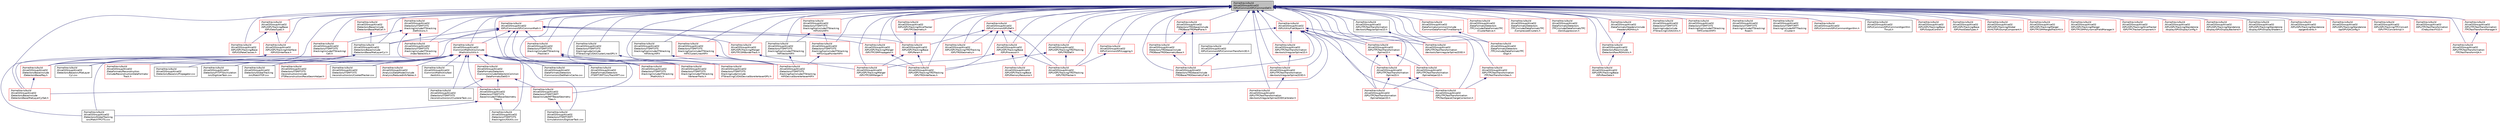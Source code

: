 digraph "/home/travis/build/AliceO2Group/AliceO2/GPU/Common/GPUCommonDef.h"
{
 // INTERACTIVE_SVG=YES
  bgcolor="transparent";
  edge [fontname="Helvetica",fontsize="10",labelfontname="Helvetica",labelfontsize="10"];
  node [fontname="Helvetica",fontsize="10",shape=record];
  Node3 [label="/home/travis/build\l/AliceO2Group/AliceO2\l/GPU/Common/GPUCommonDef.h",height=0.2,width=0.4,color="black", fillcolor="grey75", style="filled", fontcolor="black"];
  Node3 -> Node4 [dir="back",color="midnightblue",fontsize="10",style="solid",fontname="Helvetica"];
  Node4 [label="/home/travis/build\l/AliceO2Group/AliceO2\l/Common/MathUtils/include\l/MathUtils/Utils.h",height=0.2,width=0.4,color="red",URL="$d9/d52/Common_2MathUtils_2include_2MathUtils_2Utils_8h.html"];
  Node4 -> Node5 [dir="back",color="midnightblue",fontsize="10",style="solid",fontname="Helvetica"];
  Node5 [label="/home/travis/build\l/AliceO2Group/AliceO2\l/Analysis/DataModel/include\l/Analysis/ReducedInfoTables.h",height=0.2,width=0.4,color="red",URL="$d4/dbd/ReducedInfoTables_8h.html"];
  Node4 -> Node8 [dir="back",color="midnightblue",fontsize="10",style="solid",fontname="Helvetica"];
  Node8 [label="/home/travis/build\l/AliceO2Group/AliceO2\l/Common/MathUtils/test\l/testUtils.cxx",height=0.2,width=0.4,color="black",URL="$df/df4/testUtils_8cxx.html"];
  Node4 -> Node9 [dir="back",color="midnightblue",fontsize="10",style="solid",fontname="Helvetica"];
  Node9 [label="/home/travis/build\l/AliceO2Group/AliceO2\l/DataFormats/Detectors\l/Common/include/DetectorsCommon\lDataFormats/DetID.h",height=0.2,width=0.4,color="red",URL="$d6/d31/DetID_8h.html"];
  Node9 -> Node159 [dir="back",color="midnightblue",fontsize="10",style="solid",fontname="Helvetica"];
  Node159 [label="/home/travis/build\l/AliceO2Group/AliceO2\l/Detectors/ITSMFT/ITS\l/base/include/ITSBase/Geometry\lTGeo.h",height=0.2,width=0.4,color="red",URL="$d9/dfb/ITSMFT_2ITS_2base_2include_2ITSBase_2GeometryTGeo_8h.html"];
  Node159 -> Node27 [dir="back",color="midnightblue",fontsize="10",style="solid",fontname="Helvetica"];
  Node27 [label="/home/travis/build\l/AliceO2Group/AliceO2\l/Detectors/GlobalTracking\l/src/MatchTPCITS.cxx",height=0.2,width=0.4,color="black",URL="$dc/d59/MatchTPCITS_8cxx.html"];
  Node159 -> Node149 [dir="back",color="midnightblue",fontsize="10",style="solid",fontname="Helvetica"];
  Node149 [label="/home/travis/build\l/AliceO2Group/AliceO2\l/Detectors/ITSMFT/ITS\l/tracking/src/IOUtils.cxx",height=0.2,width=0.4,color="black",URL="$d5/d13/ITS_2tracking_2src_2IOUtils_8cxx.html"];
  Node9 -> Node341 [dir="back",color="midnightblue",fontsize="10",style="solid",fontname="Helvetica"];
  Node341 [label="/home/travis/build\l/AliceO2Group/AliceO2\l/Detectors/ITSMFT/ITS\l/reconstruction/src/ClustererTask.cxx",height=0.2,width=0.4,color="black",URL="$d8/d95/ITSMFT_2ITS_2reconstruction_2src_2ClustererTask_8cxx.html"];
  Node9 -> Node171 [dir="back",color="midnightblue",fontsize="10",style="solid",fontname="Helvetica"];
  Node171 [label="/home/travis/build\l/AliceO2Group/AliceO2\l/Detectors/ITSMFT/MFT\l/base/include/MFTBase/Geometry\lTGeo.h",height=0.2,width=0.4,color="red",URL="$da/d9a/ITSMFT_2MFT_2base_2include_2MFTBase_2GeometryTGeo_8h.html"];
  Node171 -> Node158 [dir="back",color="midnightblue",fontsize="10",style="solid",fontname="Helvetica"];
  Node158 [label="/home/travis/build\l/AliceO2Group/AliceO2\l/Detectors/ITSMFT/MFT\l/simulation/src/DigitizerTask.cxx",height=0.2,width=0.4,color="black",URL="$d6/d87/ITSMFT_2MFT_2simulation_2src_2DigitizerTask_8cxx.html"];
  Node4 -> Node16 [dir="back",color="midnightblue",fontsize="10",style="solid",fontname="Helvetica"];
  Node16 [label="/home/travis/build\l/AliceO2Group/AliceO2\l/DataFormats/Detectors\l/Common/src/DetMatrixCache.cxx",height=0.2,width=0.4,color="black",URL="$d3/d4e/DetMatrixCache_8cxx.html"];
  Node4 -> Node22 [dir="back",color="midnightblue",fontsize="10",style="solid",fontname="Helvetica"];
  Node22 [label="/home/travis/build\l/AliceO2Group/AliceO2\l/DataFormats/Detectors\l/ITSMFT/MFT/src/TrackMFT.cxx",height=0.2,width=0.4,color="black",URL="$d7/d4a/TrackMFT_8cxx.html",tooltip="Implementation of the MFT track. "];
  Node4 -> Node60 [dir="back",color="midnightblue",fontsize="10",style="solid",fontname="Helvetica"];
  Node60 [label="/home/travis/build\l/AliceO2Group/AliceO2\l/DataFormats/Reconstruction\l/include/ReconstructionDataFormats/\lTrack.h",height=0.2,width=0.4,color="red",URL="$d7/d8b/DataFormats_2Reconstruction_2include_2ReconstructionDataFormats_2Track_8h.html"];
  Node4 -> Node370 [dir="back",color="midnightblue",fontsize="10",style="solid",fontname="Helvetica"];
  Node370 [label="/home/travis/build\l/AliceO2Group/AliceO2\l/Detectors/Base/include\l/DetectorsBase/Ray.h",height=0.2,width=0.4,color="red",URL="$d4/d1b/Ray_8h.html"];
  Node370 -> Node371 [dir="back",color="midnightblue",fontsize="10",style="solid",fontname="Helvetica"];
  Node371 [label="/home/travis/build\l/AliceO2Group/AliceO2\l/Detectors/Base/include\l/DetectorsBase/MatLayerCylSet.h",height=0.2,width=0.4,color="red",URL="$d9/da9/MatLayerCylSet_8h.html",tooltip="Declarations for the wrapper for the set of cylindrical material layers. "];
  Node4 -> Node307 [dir="back",color="midnightblue",fontsize="10",style="solid",fontname="Helvetica"];
  Node307 [label="/home/travis/build\l/AliceO2Group/AliceO2\l/Detectors/Base/src/MatLayer\lCyl.cxx",height=0.2,width=0.4,color="black",URL="$d1/d2b/MatLayerCyl_8cxx.html",tooltip="Implementation of single cylindrical material layer. "];
  Node4 -> Node131 [dir="back",color="midnightblue",fontsize="10",style="solid",fontname="Helvetica"];
  Node131 [label="/home/travis/build\l/AliceO2Group/AliceO2\l/Detectors/Base/src/Propagator.cxx",height=0.2,width=0.4,color="black",URL="$d8/dee/Propagator_8cxx.html"];
  Node4 -> Node280 [dir="back",color="midnightblue",fontsize="10",style="solid",fontname="Helvetica"];
  Node280 [label="/home/travis/build\l/AliceO2Group/AliceO2\l/Detectors/FIT/FT0/simulation\l/src/DigitizerTask.cxx",height=0.2,width=0.4,color="black",URL="$d8/d59/FIT_2FT0_2simulation_2src_2DigitizerTask_8cxx.html"];
  Node4 -> Node25 [dir="back",color="midnightblue",fontsize="10",style="solid",fontname="Helvetica"];
  Node25 [label="/home/travis/build\l/AliceO2Group/AliceO2\l/Detectors/GlobalTracking\l/src/MatchTOF.cxx",height=0.2,width=0.4,color="black",URL="$db/d6a/MatchTOF_8cxx.html"];
  Node4 -> Node27 [dir="back",color="midnightblue",fontsize="10",style="solid",fontname="Helvetica"];
  Node4 -> Node159 [dir="back",color="midnightblue",fontsize="10",style="solid",fontname="Helvetica"];
  Node4 -> Node347 [dir="back",color="midnightblue",fontsize="10",style="solid",fontname="Helvetica"];
  Node347 [label="/home/travis/build\l/AliceO2Group/AliceO2\l/Detectors/ITSMFT/ITS\l/reconstruction/include\l/ITSReconstruction/RecoGeomHelper.h",height=0.2,width=0.4,color="red",URL="$d4/d9f/RecoGeomHelper_8h.html",tooltip="Declarations of the helper class for clusters / roadwidth matching. "];
  Node4 -> Node341 [dir="back",color="midnightblue",fontsize="10",style="solid",fontname="Helvetica"];
  Node4 -> Node32 [dir="back",color="midnightblue",fontsize="10",style="solid",fontname="Helvetica"];
  Node32 [label="/home/travis/build\l/AliceO2Group/AliceO2\l/Detectors/ITSMFT/ITS\l/reconstruction/src/CookedTracker.cxx",height=0.2,width=0.4,color="black",URL="$d7/dca/CookedTracker_8cxx.html",tooltip="Implementation of the \"Cooked Matrix\" ITS tracker. "];
  Node4 -> Node374 [dir="back",color="midnightblue",fontsize="10",style="solid",fontname="Helvetica"];
  Node374 [label="/home/travis/build\l/AliceO2Group/AliceO2\l/Detectors/ITSMFT/ITS\l/tracking/include/ITStracking\l/MathUtils.h",height=0.2,width=0.4,color="red",URL="$dc/d3e/MathUtils_8h.html"];
  Node4 -> Node149 [dir="back",color="midnightblue",fontsize="10",style="solid",fontname="Helvetica"];
  Node4 -> Node171 [dir="back",color="midnightblue",fontsize="10",style="solid",fontname="Helvetica"];
  Node4 -> Node158 [dir="back",color="midnightblue",fontsize="10",style="solid",fontname="Helvetica"];
  Node3 -> Node470 [dir="back",color="midnightblue",fontsize="10",style="solid",fontname="Helvetica"];
  Node470 [label="/home/travis/build\l/AliceO2Group/AliceO2\l/DataFormats/common/include\l/CommonDataFormat/TimeStamp.h",height=0.2,width=0.4,color="red",URL="$df/d5d/common_2include_2CommonDataFormat_2TimeStamp_8h.html"];
  Node470 -> Node567 [dir="back",color="midnightblue",fontsize="10",style="solid",fontname="Helvetica"];
  Node567 [label="/home/travis/build\l/AliceO2Group/AliceO2\l/DataFormats/Detectors\l/TPC/include/DataFormatsTPC\l/Digit.h",height=0.2,width=0.4,color="red",URL="$d3/d7d/DataFormats_2Detectors_2TPC_2include_2DataFormatsTPC_2Digit_8h.html"];
  Node3 -> Node620 [dir="back",color="midnightblue",fontsize="10",style="solid",fontname="Helvetica"];
  Node620 [label="/home/travis/build\l/AliceO2Group/AliceO2\l/DataFormats/Detectors\l/TPC/include/DataFormatsTPC\l/ClusterNative.h",height=0.2,width=0.4,color="red",URL="$de/dcd/ClusterNative_8h.html",tooltip="Class of a TPC cluster in TPC-native coordinates (row, time) "];
  Node3 -> Node631 [dir="back",color="midnightblue",fontsize="10",style="solid",fontname="Helvetica"];
  Node631 [label="/home/travis/build\l/AliceO2Group/AliceO2\l/DataFormats/Detectors\l/TPC/include/DataFormatsTPC\l/CompressedClusters.h",height=0.2,width=0.4,color="red",URL="$d2/d7d/CompressedClusters_8h.html",tooltip="Container to store compressed TPC cluster data. "];
  Node3 -> Node567 [dir="back",color="midnightblue",fontsize="10",style="solid",fontname="Helvetica"];
  Node3 -> Node636 [dir="back",color="midnightblue",fontsize="10",style="solid",fontname="Helvetica"];
  Node636 [label="/home/travis/build\l/AliceO2Group/AliceO2\l/DataFormats/Detectors\l/TPC/include/DataFormatsTPC\l/ZeroSuppression.h",height=0.2,width=0.4,color="red",URL="$dd/d04/ZeroSuppression_8h.html",tooltip="Definitions of TPC Zero Suppression Data Headers. "];
  Node3 -> Node646 [dir="back",color="midnightblue",fontsize="10",style="solid",fontname="Helvetica"];
  Node646 [label="/home/travis/build\l/AliceO2Group/AliceO2\l/DataFormats/Headers/include\l/Headers/RDHAny.h",height=0.2,width=0.4,color="red",URL="$d6/d89/RDHAny_8h.html"];
  Node646 -> Node652 [dir="back",color="midnightblue",fontsize="10",style="solid",fontname="Helvetica"];
  Node652 [label="/home/travis/build\l/AliceO2Group/AliceO2\l/Detectors/Raw/include\l/DetectorsRaw/RDHUtils.h",height=0.2,width=0.4,color="red",URL="$d6/dec/Raw_2include_2DetectorsRaw_2RDHUtils_8h.html"];
  Node652 -> Node741 [dir="back",color="midnightblue",fontsize="10",style="solid",fontname="Helvetica"];
  Node741 [label="/home/travis/build\l/AliceO2Group/AliceO2\l/GPU/GPUTracking/Base\l/GPURawData.h",height=0.2,width=0.4,color="red",URL="$d4/dbe/GPURawData_8h.html"];
  Node3 -> Node742 [dir="back",color="midnightblue",fontsize="10",style="solid",fontname="Helvetica"];
  Node742 [label="/home/travis/build\l/AliceO2Group/AliceO2\l/Detectors/Base/include\l/DetectorsBase/MatCell.h",height=0.2,width=0.4,color="red",URL="$db/dba/MatCell_8h.html",tooltip="Declarations for material properties of the cell (voxel) "];
  Node742 -> Node743 [dir="back",color="midnightblue",fontsize="10",style="solid",fontname="Helvetica"];
  Node743 [label="/home/travis/build\l/AliceO2Group/AliceO2\l/Detectors/Base/include\l/DetectorsBase/MatLayerCyl.h",height=0.2,width=0.4,color="black",URL="$da/df3/MatLayerCyl_8h.html",tooltip="Declarations for single cylindrical material layer class. "];
  Node743 -> Node371 [dir="back",color="midnightblue",fontsize="10",style="solid",fontname="Helvetica"];
  Node743 -> Node370 [dir="back",color="midnightblue",fontsize="10",style="solid",fontname="Helvetica"];
  Node743 -> Node307 [dir="back",color="midnightblue",fontsize="10",style="solid",fontname="Helvetica"];
  Node3 -> Node743 [dir="back",color="midnightblue",fontsize="10",style="solid",fontname="Helvetica"];
  Node3 -> Node371 [dir="back",color="midnightblue",fontsize="10",style="solid",fontname="Helvetica"];
  Node3 -> Node370 [dir="back",color="midnightblue",fontsize="10",style="solid",fontname="Helvetica"];
  Node3 -> Node385 [dir="back",color="midnightblue",fontsize="10",style="solid",fontname="Helvetica"];
  Node385 [label="/home/travis/build\l/AliceO2Group/AliceO2\l/Detectors/ITSMFT/ITS\l/tracking/cuda/include\l/ITStrackingCUDA/ClusterLinesGPU.h",height=0.2,width=0.4,color="black",URL="$d1/d4c/ClusterLinesGPU_8h.html",tooltip="GPU-compliant version of ClusterLines, for the moment separated, might create a common traits for Clu..."];
  Node385 -> Node379 [dir="back",color="midnightblue",fontsize="10",style="solid",fontname="Helvetica"];
  Node379 [label="/home/travis/build\l/AliceO2Group/AliceO2\l/Detectors/ITSMFT/ITS\l/tracking/cuda/include\l/ITStrackingCUDA/DeviceStoreVertexerGPU.h",height=0.2,width=0.4,color="red",URL="$dc/d8a/DeviceStoreVertexerGPU_8h.html"];
  Node3 -> Node379 [dir="back",color="midnightblue",fontsize="10",style="solid",fontname="Helvetica"];
  Node3 -> Node744 [dir="back",color="midnightblue",fontsize="10",style="solid",fontname="Helvetica"];
  Node744 [label="/home/travis/build\l/AliceO2Group/AliceO2\l/Detectors/ITSMFT/ITS\l/tracking/cuda/include\l/ITStrackingCUDA/Utils.h",height=0.2,width=0.4,color="red",URL="$d8/def/Detectors_2ITSMFT_2ITS_2tracking_2cuda_2include_2ITStrackingCUDA_2Utils_8h.html"];
  Node3 -> Node747 [dir="back",color="midnightblue",fontsize="10",style="solid",fontname="Helvetica"];
  Node747 [label="/home/travis/build\l/AliceO2Group/AliceO2\l/Detectors/ITSMFT/ITS\l/tracking/hip/include/ITStracking\lHIP/ArrayHIP.h",height=0.2,width=0.4,color="black",URL="$de/d49/ArrayHIP_8h.html"];
  Node747 -> Node381 [dir="back",color="midnightblue",fontsize="10",style="solid",fontname="Helvetica"];
  Node381 [label="/home/travis/build\l/AliceO2Group/AliceO2\l/Detectors/ITSMFT/ITS\l/tracking/hip/include/ITStracking\lHIP/DeviceStoreVertexerHIP.h",height=0.2,width=0.4,color="red",URL="$d4/d1e/DeviceStoreVertexerHIP_8h.html",tooltip="This class serves as memory interface for GPU vertexer. It will access needed data structures from de..."];
  Node3 -> Node386 [dir="back",color="midnightblue",fontsize="10",style="solid",fontname="Helvetica"];
  Node386 [label="/home/travis/build\l/AliceO2Group/AliceO2\l/Detectors/ITSMFT/ITS\l/tracking/hip/include/ITStracking\lHIP/ClusterLinesHIP.h",height=0.2,width=0.4,color="red",URL="$d2/dc8/ClusterLinesHIP_8h.html",tooltip="GPU-compliant version of ClusterLines, for the moment separated, might create a common traits for Clu..."];
  Node386 -> Node381 [dir="back",color="midnightblue",fontsize="10",style="solid",fontname="Helvetica"];
  Node3 -> Node748 [dir="back",color="midnightblue",fontsize="10",style="solid",fontname="Helvetica"];
  Node748 [label="/home/travis/build\l/AliceO2Group/AliceO2\l/Detectors/ITSMFT/ITS\l/tracking/hip/include/ITStracking\lHIP/ContextHIP.h",height=0.2,width=0.4,color="red",URL="$d6/dea/ContextHIP_8h.html"];
  Node3 -> Node381 [dir="back",color="midnightblue",fontsize="10",style="solid",fontname="Helvetica"];
  Node3 -> Node751 [dir="back",color="midnightblue",fontsize="10",style="solid",fontname="Helvetica"];
  Node751 [label="/home/travis/build\l/AliceO2Group/AliceO2\l/Detectors/ITSMFT/ITS\l/tracking/hip/include/ITStracking\lHIP/UniquePointerHIP.h",height=0.2,width=0.4,color="red",URL="$d1/d7c/UniquePointerHIP_8h.html"];
  Node751 -> Node381 [dir="back",color="midnightblue",fontsize="10",style="solid",fontname="Helvetica"];
  Node3 -> Node752 [dir="back",color="midnightblue",fontsize="10",style="solid",fontname="Helvetica"];
  Node752 [label="/home/travis/build\l/AliceO2Group/AliceO2\l/Detectors/ITSMFT/ITS\l/tracking/hip/include/ITStracking\lHIP/UtilsHIP.h",height=0.2,width=0.4,color="red",URL="$d8/d28/UtilsHIP_8h.html"];
  Node752 -> Node751 [dir="back",color="midnightblue",fontsize="10",style="solid",fontname="Helvetica"];
  Node752 -> Node753 [dir="back",color="midnightblue",fontsize="10",style="solid",fontname="Helvetica"];
  Node753 [label="/home/travis/build\l/AliceO2Group/AliceO2\l/Detectors/ITSMFT/ITS\l/tracking/hip/include/ITStracking\lHIP/VectorHIP.h",height=0.2,width=0.4,color="black",URL="$dd/dda/VectorHIP_8h.html"];
  Node753 -> Node381 [dir="back",color="midnightblue",fontsize="10",style="solid",fontname="Helvetica"];
  Node3 -> Node753 [dir="back",color="midnightblue",fontsize="10",style="solid",fontname="Helvetica"];
  Node3 -> Node754 [dir="back",color="midnightblue",fontsize="10",style="solid",fontname="Helvetica"];
  Node754 [label="/home/travis/build\l/AliceO2Group/AliceO2\l/Detectors/ITSMFT/ITS\l/tracking/include/ITStracking/\lCell.h",height=0.2,width=0.4,color="red",URL="$d3/d78/Detectors_2ITSMFT_2ITS_2tracking_2include_2ITStracking_2Cell_8h.html"];
  Node3 -> Node755 [dir="back",color="midnightblue",fontsize="10",style="solid",fontname="Helvetica"];
  Node755 [label="/home/travis/build\l/AliceO2Group/AliceO2\l/Detectors/ITSMFT/ITS\l/tracking/include/ITStracking\l/Definitions.h",height=0.2,width=0.4,color="red",URL="$df/d3d/Definitions_8h.html"];
  Node755 -> Node754 [dir="back",color="midnightblue",fontsize="10",style="solid",fontname="Helvetica"];
  Node755 -> Node763 [dir="back",color="midnightblue",fontsize="10",style="solid",fontname="Helvetica"];
  Node763 [label="/home/travis/build\l/AliceO2Group/AliceO2\l/Detectors/ITSMFT/ITS\l/tracking/include/ITStracking\l/IndexTableUtils.h",height=0.2,width=0.4,color="red",URL="$dc/ddf/ITS_2tracking_2include_2ITStracking_2IndexTableUtils_8h.html"];
  Node755 -> Node390 [dir="back",color="midnightblue",fontsize="10",style="solid",fontname="Helvetica"];
  Node390 [label="/home/travis/build\l/AliceO2Group/AliceO2\l/Detectors/ITSMFT/ITS\l/tracking/include/ITStracking\l/VertexerTraits.h",height=0.2,width=0.4,color="red",URL="$d2/dd6/VertexerTraits_8h.html",tooltip="Class to compute the primary vertex in ITS from tracklets. "];
  Node3 -> Node763 [dir="back",color="midnightblue",fontsize="10",style="solid",fontname="Helvetica"];
  Node3 -> Node374 [dir="back",color="midnightblue",fontsize="10",style="solid",fontname="Helvetica"];
  Node3 -> Node765 [dir="back",color="midnightblue",fontsize="10",style="solid",fontname="Helvetica"];
  Node765 [label="/home/travis/build\l/AliceO2Group/AliceO2\l/Detectors/ITSMFT/ITS\l/tracking/include/ITStracking/\lRoad.h",height=0.2,width=0.4,color="red",URL="$d4/d5a/ITS_2tracking_2include_2ITStracking_2Road_8h.html"];
  Node3 -> Node396 [dir="back",color="midnightblue",fontsize="10",style="solid",fontname="Helvetica"];
  Node396 [label="/home/travis/build\l/AliceO2Group/AliceO2\l/Detectors/ITSMFT/ITS\l/tracking/include/ITStracking\l/Tracklet.h",height=0.2,width=0.4,color="red",URL="$d8/db3/ITSMFT_2ITS_2tracking_2include_2ITStracking_2Tracklet_8h.html"];
  Node396 -> Node379 [dir="back",color="midnightblue",fontsize="10",style="solid",fontname="Helvetica"];
  Node396 -> Node381 [dir="back",color="midnightblue",fontsize="10",style="solid",fontname="Helvetica"];
  Node396 -> Node390 [dir="back",color="midnightblue",fontsize="10",style="solid",fontname="Helvetica"];
  Node3 -> Node390 [dir="back",color="midnightblue",fontsize="10",style="solid",fontname="Helvetica"];
  Node3 -> Node768 [dir="back",color="midnightblue",fontsize="10",style="solid",fontname="Helvetica"];
  Node768 [label="/home/travis/build\l/AliceO2Group/AliceO2\l/Detectors/ITSMFT/MFT\l/tracking/include/MFTTracking\l/Cluster.h",height=0.2,width=0.4,color="red",URL="$d5/df9/Detectors_2ITSMFT_2MFT_2tracking_2include_2MFTTracking_2Cluster_8h.html"];
  Node3 -> Node652 [dir="back",color="midnightblue",fontsize="10",style="solid",fontname="Helvetica"];
  Node3 -> Node776 [dir="back",color="midnightblue",fontsize="10",style="solid",fontname="Helvetica"];
  Node776 [label="/home/travis/build\l/AliceO2Group/AliceO2\l/Detectors/TRD/base/include\l/TRDBase/TRDGeometryBase.h",height=0.2,width=0.4,color="red",URL="$d8/dad/TRDGeometryBase_8h.html"];
  Node776 -> Node777 [dir="back",color="midnightblue",fontsize="10",style="solid",fontname="Helvetica"];
  Node777 [label="/home/travis/build\l/AliceO2Group/AliceO2\l/Detectors/TRD/base/include\l/TRDBase/TRDGeometryFlat.h",height=0.2,width=0.4,color="red",URL="$d3/d35/TRDGeometryFlat_8h.html"];
  Node3 -> Node777 [dir="back",color="midnightblue",fontsize="10",style="solid",fontname="Helvetica"];
  Node3 -> Node779 [dir="back",color="midnightblue",fontsize="10",style="solid",fontname="Helvetica"];
  Node779 [label="/home/travis/build\l/AliceO2Group/AliceO2\l/Detectors/TRD/base/include\l/TRDBase/TRDPadPlane.h",height=0.2,width=0.4,color="red",URL="$de/df3/TRDPadPlane_8h.html"];
  Node779 -> Node776 [dir="back",color="midnightblue",fontsize="10",style="solid",fontname="Helvetica"];
  Node779 -> Node777 [dir="back",color="midnightblue",fontsize="10",style="solid",fontname="Helvetica"];
  Node3 -> Node781 [dir="back",color="midnightblue",fontsize="10",style="solid",fontname="Helvetica"];
  Node781 [label="/home/travis/build\l/AliceO2Group/AliceO2\l/GPU/Common/GPUCommonAlgorithm.h",height=0.2,width=0.4,color="red",URL="$dd/d0b/GPUCommonAlgorithm_8h.html"];
  Node3 -> Node791 [dir="back",color="midnightblue",fontsize="10",style="solid",fontname="Helvetica"];
  Node791 [label="/home/travis/build\l/AliceO2Group/AliceO2\l/GPU/Common/GPUCommonAlgorithm\lThrust.h",height=0.2,width=0.4,color="black",URL="$d0/d79/GPUCommonAlgorithmThrust_8h.html"];
  Node3 -> Node792 [dir="back",color="midnightblue",fontsize="10",style="solid",fontname="Helvetica"];
  Node792 [label="/home/travis/build\l/AliceO2Group/AliceO2\l/GPU/Common/GPUCommonMath.h",height=0.2,width=0.4,color="red",URL="$d6/da2/GPUCommonMath_8h.html"];
  Node792 -> Node4 [dir="back",color="midnightblue",fontsize="10",style="solid",fontname="Helvetica"];
  Node792 -> Node743 [dir="back",color="midnightblue",fontsize="10",style="solid",fontname="Helvetica"];
  Node792 -> Node370 [dir="back",color="midnightblue",fontsize="10",style="solid",fontname="Helvetica"];
  Node792 -> Node763 [dir="back",color="midnightblue",fontsize="10",style="solid",fontname="Helvetica"];
  Node792 -> Node374 [dir="back",color="midnightblue",fontsize="10",style="solid",fontname="Helvetica"];
  Node792 -> Node396 [dir="back",color="midnightblue",fontsize="10",style="solid",fontname="Helvetica"];
  Node792 -> Node390 [dir="back",color="midnightblue",fontsize="10",style="solid",fontname="Helvetica"];
  Node792 -> Node793 [dir="back",color="midnightblue",fontsize="10",style="solid",fontname="Helvetica"];
  Node793 [label="/home/travis/build\l/AliceO2Group/AliceO2\l/GPU/GPUTracking/Base\l/GPUParam.h",height=0.2,width=0.4,color="red",URL="$df/d13/GPUParam_8h.html"];
  Node793 -> Node880 [dir="back",color="midnightblue",fontsize="10",style="solid",fontname="Helvetica"];
  Node880 [label="/home/travis/build\l/AliceO2Group/AliceO2\l/GPU/GPUTracking/Merger\l/GPUTPCGMMerger.h",height=0.2,width=0.4,color="red",URL="$d4/dcf/GPUTPCGMMerger_8h.html"];
  Node793 -> Node884 [dir="back",color="midnightblue",fontsize="10",style="solid",fontname="Helvetica"];
  Node884 [label="/home/travis/build\l/AliceO2Group/AliceO2\l/GPU/GPUTracking/TRDTracking\l/GPUTRDInterfaces.h",height=0.2,width=0.4,color="red",URL="$df/d77/GPUTRDInterfaces_8h.html"];
  Node792 -> Node892 [dir="back",color="midnightblue",fontsize="10",style="solid",fontname="Helvetica"];
  Node892 [label="/home/travis/build\l/AliceO2Group/AliceO2\l/GPU/GPUTracking/Merger\l/GPUTPCGMBorderTrack.h",height=0.2,width=0.4,color="red",URL="$d8/dd4/GPUTPCGMBorderTrack_8h.html"];
  Node892 -> Node880 [dir="back",color="midnightblue",fontsize="10",style="solid",fontname="Helvetica"];
  Node792 -> Node901 [dir="back",color="midnightblue",fontsize="10",style="solid",fontname="Helvetica"];
  Node901 [label="/home/travis/build\l/AliceO2Group/AliceO2\l/GPU/GPUTracking/Merger\l/GPUTPCGMPropagator.h",height=0.2,width=0.4,color="red",URL="$d0/dd8/GPUTPCGMPropagator_8h.html"];
  Node901 -> Node884 [dir="back",color="midnightblue",fontsize="10",style="solid",fontname="Helvetica"];
  Node792 -> Node884 [dir="back",color="midnightblue",fontsize="10",style="solid",fontname="Helvetica"];
  Node3 -> Node924 [dir="back",color="midnightblue",fontsize="10",style="solid",fontname="Helvetica"];
  Node924 [label="/home/travis/build\l/AliceO2Group/AliceO2\l/GPU/Common/GPUCommonTransform3D.h",height=0.2,width=0.4,color="black",URL="$d0/d53/GPUCommonTransform3D_8h.html"];
  Node924 -> Node777 [dir="back",color="midnightblue",fontsize="10",style="solid",fontname="Helvetica"];
  Node3 -> Node925 [dir="back",color="midnightblue",fontsize="10",style="solid",fontname="Helvetica"];
  Node925 [label="/home/travis/build\l/AliceO2Group/AliceO2\l/GPU/Common/GPUDef.h",height=0.2,width=0.4,color="red",URL="$d2/d6d/GPUDef_8h.html"];
  Node925 -> Node793 [dir="back",color="midnightblue",fontsize="10",style="solid",fontname="Helvetica"];
  Node925 -> Node926 [dir="back",color="midnightblue",fontsize="10",style="solid",fontname="Helvetica"];
  Node926 [label="/home/travis/build\l/AliceO2Group/AliceO2\l/GPU/GPUTracking/Base\l/GPUProcessor.h",height=0.2,width=0.4,color="red",URL="$d6/d57/GPUProcessor_8h.html"];
  Node926 -> Node927 [dir="back",color="midnightblue",fontsize="10",style="solid",fontname="Helvetica"];
  Node927 [label="/home/travis/build\l/AliceO2Group/AliceO2\l/GPU/GPUTracking/Base\l/GPUMemoryResource.h",height=0.2,width=0.4,color="red",URL="$d5/da6/GPUMemoryResource_8h.html"];
  Node926 -> Node880 [dir="back",color="midnightblue",fontsize="10",style="solid",fontname="Helvetica"];
  Node926 -> Node887 [dir="back",color="midnightblue",fontsize="10",style="solid",fontname="Helvetica"];
  Node887 [label="/home/travis/build\l/AliceO2Group/AliceO2\l/GPU/GPUTracking/TRDTracking\l/GPUTRDTracker.h",height=0.2,width=0.4,color="red",URL="$dd/d44/GPUTRDTracker_8h.html",tooltip="Online TRD tracker based on extrapolated TPC tracks. "];
  Node925 -> Node966 [dir="back",color="midnightblue",fontsize="10",style="solid",fontname="Helvetica"];
  Node966 [label="/home/travis/build\l/AliceO2Group/AliceO2\l/GPU/GPUTracking/TRDTracking\l/GPUTRDGeometry.h",height=0.2,width=0.4,color="red",URL="$d6/d05/GPUTRDGeometry_8h.html"];
  Node925 -> Node884 [dir="back",color="midnightblue",fontsize="10",style="solid",fontname="Helvetica"];
  Node925 -> Node887 [dir="back",color="midnightblue",fontsize="10",style="solid",fontname="Helvetica"];
  Node3 -> Node970 [dir="back",color="midnightblue",fontsize="10",style="solid",fontname="Helvetica"];
  Node970 [label="/home/travis/build\l/AliceO2Group/AliceO2\l/GPU/Common/GPULogging.h",height=0.2,width=0.4,color="red",URL="$df/ddc/GPULogging_8h.html"];
  Node970 -> Node887 [dir="back",color="midnightblue",fontsize="10",style="solid",fontname="Helvetica"];
  Node3 -> Node793 [dir="back",color="midnightblue",fontsize="10",style="solid",fontname="Helvetica"];
  Node3 -> Node980 [dir="back",color="midnightblue",fontsize="10",style="solid",fontname="Helvetica"];
  Node980 [label="/home/travis/build\l/AliceO2Group/AliceO2\l/GPU/GPUTracking/Base\l/GPUDataTypes.h",height=0.2,width=0.4,color="red",URL="$d4/dc5/GPUDataTypes_8h.html"];
  Node980 -> Node981 [dir="back",color="midnightblue",fontsize="10",style="solid",fontname="Helvetica"];
  Node981 [label="/home/travis/build\l/AliceO2Group/AliceO2\l/GPU/GPUTracking/Base\l/GPUO2FakeClasses.h",height=0.2,width=0.4,color="red",URL="$da/d28/GPUO2FakeClasses_8h.html"];
  Node980 -> Node983 [dir="back",color="midnightblue",fontsize="10",style="solid",fontname="Helvetica"];
  Node983 [label="/home/travis/build\l/AliceO2Group/AliceO2\l/GPU/GPUTracking/Interface\l/GPUO2Interface.h",height=0.2,width=0.4,color="red",URL="$dc/dae/GPUO2Interface_8h.html"];
  Node983 -> Node27 [dir="back",color="midnightblue",fontsize="10",style="solid",fontname="Helvetica"];
  Node3 -> Node981 [dir="back",color="midnightblue",fontsize="10",style="solid",fontname="Helvetica"];
  Node3 -> Node984 [dir="back",color="midnightblue",fontsize="10",style="solid",fontname="Helvetica"];
  Node984 [label="/home/travis/build\l/AliceO2Group/AliceO2\l/GPU/GPUTracking/Base\l/GPUOutputControl.h",height=0.2,width=0.4,color="red",URL="$d5/d5b/GPUOutputControl_8h.html"];
  Node3 -> Node927 [dir="back",color="midnightblue",fontsize="10",style="solid",fontname="Helvetica"];
  Node3 -> Node926 [dir="back",color="midnightblue",fontsize="10",style="solid",fontname="Helvetica"];
  Node3 -> Node985 [dir="back",color="midnightblue",fontsize="10",style="solid",fontname="Helvetica"];
  Node985 [label="/home/travis/build\l/AliceO2Group/AliceO2\l/GPU/GPUTracking/Base\l/GPUHostDataTypes.h",height=0.2,width=0.4,color="red",URL="$d6/d20/GPUHostDataTypes_8h.html"];
  Node3 -> Node741 [dir="back",color="midnightblue",fontsize="10",style="solid",fontname="Helvetica"];
  Node3 -> Node986 [dir="back",color="midnightblue",fontsize="10",style="solid",fontname="Helvetica"];
  Node986 [label="/home/travis/build\l/AliceO2Group/AliceO2\l/GPU/GPUTracking/Global\l/AliHLTGPUDumpComponent.h",height=0.2,width=0.4,color="red",URL="$d7/d0e/AliHLTGPUDumpComponent_8h.html"];
  Node3 -> Node983 [dir="back",color="midnightblue",fontsize="10",style="solid",fontname="Helvetica"];
  Node3 -> Node892 [dir="back",color="midnightblue",fontsize="10",style="solid",fontname="Helvetica"];
  Node3 -> Node987 [dir="back",color="midnightblue",fontsize="10",style="solid",fontname="Helvetica"];
  Node987 [label="/home/travis/build\l/AliceO2Group/AliceO2\l/GPU/GPUTracking/Merger\l/GPUTPCGMMergedTrackHit.h",height=0.2,width=0.4,color="red",URL="$d3/dcc/GPUTPCGMMergedTrackHit_8h.html"];
  Node3 -> Node880 [dir="back",color="midnightblue",fontsize="10",style="solid",fontname="Helvetica"];
  Node3 -> Node988 [dir="back",color="midnightblue",fontsize="10",style="solid",fontname="Helvetica"];
  Node988 [label="/home/travis/build\l/AliceO2Group/AliceO2\l/GPU/GPUTracking/Merger\l/GPUTPCGMPolynomialFieldManager.h",height=0.2,width=0.4,color="red",URL="$d2/d7d/GPUTPCGMPolynomialFieldManager_8h.html"];
  Node3 -> Node901 [dir="back",color="midnightblue",fontsize="10",style="solid",fontname="Helvetica"];
  Node3 -> Node989 [dir="back",color="midnightblue",fontsize="10",style="solid",fontname="Helvetica"];
  Node989 [label="/home/travis/build\l/AliceO2Group/AliceO2\l/GPU/GPUTracking/SliceTracker\l/GPUTPCGeometry.h",height=0.2,width=0.4,color="red",URL="$d6/d1b/GPUTPCGeometry_8h.html"];
  Node989 -> Node793 [dir="back",color="midnightblue",fontsize="10",style="solid",fontname="Helvetica"];
  Node3 -> Node990 [dir="back",color="midnightblue",fontsize="10",style="solid",fontname="Helvetica"];
  Node990 [label="/home/travis/build\l/AliceO2Group/AliceO2\l/GPU/GPUTracking/SliceTracker\l/GPUTPCTrackerComponent.h",height=0.2,width=0.4,color="red",URL="$dd/d8f/GPUTPCTrackerComponent_8h.html"];
  Node3 -> Node991 [dir="back",color="midnightblue",fontsize="10",style="solid",fontname="Helvetica"];
  Node991 [label="/home/travis/build\l/AliceO2Group/AliceO2\l/GPU/GPUTracking/Standalone\l/display/GPUDisplayConfig.h",height=0.2,width=0.4,color="red",URL="$d4/d50/GPUDisplayConfig_8h.html"];
  Node3 -> Node998 [dir="back",color="midnightblue",fontsize="10",style="solid",fontname="Helvetica"];
  Node998 [label="/home/travis/build\l/AliceO2Group/AliceO2\l/GPU/GPUTracking/Standalone\l/display/GPUDisplayBackend.h",height=0.2,width=0.4,color="red",URL="$d7/dba/GPUDisplayBackend_8h.html"];
  Node3 -> Node1005 [dir="back",color="midnightblue",fontsize="10",style="solid",fontname="Helvetica"];
  Node1005 [label="/home/travis/build\l/AliceO2Group/AliceO2\l/GPU/GPUTracking/Standalone\l/display/GPUDisplayShaders.h",height=0.2,width=0.4,color="black",URL="$d5/d7c/GPUDisplayShaders_8h.html"];
  Node3 -> Node1006 [dir="back",color="midnightblue",fontsize="10",style="solid",fontname="Helvetica"];
  Node1006 [label="/home/travis/build\l/AliceO2Group/AliceO2\l/GPU/Utils/FlatObject.h",height=0.2,width=0.4,color="red",URL="$db/dff/FlatObject_8h.html",tooltip="Definition of FlatObject class. "];
  Node1006 -> Node743 [dir="back",color="midnightblue",fontsize="10",style="solid",fontname="Helvetica"];
  Node1006 -> Node371 [dir="back",color="midnightblue",fontsize="10",style="solid",fontname="Helvetica"];
  Node1006 -> Node777 [dir="back",color="midnightblue",fontsize="10",style="solid",fontname="Helvetica"];
  Node1006 -> Node1009 [dir="back",color="midnightblue",fontsize="10",style="solid",fontname="Helvetica"];
  Node1009 [label="/home/travis/build\l/AliceO2Group/AliceO2\l/GPU/TPCFastTransformation\l/devtools/IrregularSpline1D.h",height=0.2,width=0.4,color="red",URL="$d4/de4/IrregularSpline1D_8h.html",tooltip="Definition of IrregularSpline1D class. "];
  Node1009 -> Node1011 [dir="back",color="midnightblue",fontsize="10",style="solid",fontname="Helvetica"];
  Node1011 [label="/home/travis/build\l/AliceO2Group/AliceO2\l/GPU/TPCFastTransformation\l/devtools/IrregularSpline2D3D.h",height=0.2,width=0.4,color="red",URL="$d8/d4b/IrregularSpline2D3D_8h.html",tooltip="Definition of IrregularSpline2D3D class. "];
  Node1011 -> Node1014 [dir="back",color="midnightblue",fontsize="10",style="solid",fontname="Helvetica"];
  Node1014 [label="/home/travis/build\l/AliceO2Group/AliceO2\l/GPU/TPCFastTransformation\l/devtools/IrregularSpline2D3DCalibrator.h",height=0.2,width=0.4,color="red",URL="$d4/dc9/IrregularSpline2D3DCalibrator_8h.html",tooltip="Definition of IrregularSpline2D3DCalibrator class. "];
  Node1006 -> Node1011 [dir="back",color="midnightblue",fontsize="10",style="solid",fontname="Helvetica"];
  Node1006 -> Node1015 [dir="back",color="midnightblue",fontsize="10",style="solid",fontname="Helvetica"];
  Node1015 [label="/home/travis/build\l/AliceO2Group/AliceO2\l/GPU/TPCFastTransformation\l/devtools/SemiregularSpline2D3D.h",height=0.2,width=0.4,color="red",URL="$d3/d05/SemiregularSpline2D3D_8h.html",tooltip="Definition of SemiregularSpline2D3D class. "];
  Node1006 -> Node1017 [dir="back",color="midnightblue",fontsize="10",style="solid",fontname="Helvetica"];
  Node1017 [label="/home/travis/build\l/AliceO2Group/AliceO2\l/GPU/TPCFastTransformation\l/Spline1D.h",height=0.2,width=0.4,color="red",URL="$de/da6/Spline1D_8h.html",tooltip="Definition of Spline1D class. "];
  Node1017 -> Node1018 [dir="back",color="midnightblue",fontsize="10",style="solid",fontname="Helvetica"];
  Node1018 [label="/home/travis/build\l/AliceO2Group/AliceO2\l/GPU/TPCFastTransformation\l/SplineHelper1D.h",height=0.2,width=0.4,color="red",URL="$d2/da7/SplineHelper1D_8h.html",tooltip="Definition of SplineHelper1D class. "];
  Node1018 -> Node1019 [dir="back",color="midnightblue",fontsize="10",style="solid",fontname="Helvetica"];
  Node1019 [label="/home/travis/build\l/AliceO2Group/AliceO2\l/GPU/TPCFastTransformation\l/SplineHelper2D.h",height=0.2,width=0.4,color="red",URL="$d0/d1e/SplineHelper2D_8h.html",tooltip="Definition of SplineHelper2D class. "];
  Node1017 -> Node1023 [dir="back",color="midnightblue",fontsize="10",style="solid",fontname="Helvetica"];
  Node1023 [label="/home/travis/build\l/AliceO2Group/AliceO2\l/GPU/TPCFastTransformation\l/Spline2D.h",height=0.2,width=0.4,color="red",URL="$dd/d27/Spline2D_8h.html",tooltip="Definition of Spline2D class. "];
  Node1023 -> Node1019 [dir="back",color="midnightblue",fontsize="10",style="solid",fontname="Helvetica"];
  Node1023 -> Node1025 [dir="back",color="midnightblue",fontsize="10",style="solid",fontname="Helvetica"];
  Node1025 [label="/home/travis/build\l/AliceO2Group/AliceO2\l/GPU/TPCFastTransformation\l/TPCFastSpaceChargeCorrection.h",height=0.2,width=0.4,color="red",URL="$d8/d93/TPCFastSpaceChargeCorrection_8h.html",tooltip="Definition of TPCFastSpaceChargeCorrection class. "];
  Node1017 -> Node1019 [dir="back",color="midnightblue",fontsize="10",style="solid",fontname="Helvetica"];
  Node1006 -> Node1023 [dir="back",color="midnightblue",fontsize="10",style="solid",fontname="Helvetica"];
  Node1006 -> Node1025 [dir="back",color="midnightblue",fontsize="10",style="solid",fontname="Helvetica"];
  Node3 -> Node1026 [dir="back",color="midnightblue",fontsize="10",style="solid",fontname="Helvetica"];
  Node1026 [label="/home/travis/build\l/AliceO2Group/AliceO2\l/GPU/GPUTracking/Standalone\l/qa/genEvents.h",height=0.2,width=0.4,color="red",URL="$d7/d2d/genEvents_8h.html"];
  Node3 -> Node1027 [dir="back",color="midnightblue",fontsize="10",style="solid",fontname="Helvetica"];
  Node1027 [label="/home/travis/build\l/AliceO2Group/AliceO2\l/GPU/GPUTracking/Standalone\l/qa/GPUQAConfig.h",height=0.2,width=0.4,color="red",URL="$d8/d93/GPUQAConfig_8h.html"];
  Node3 -> Node865 [dir="back",color="midnightblue",fontsize="10",style="solid",fontname="Helvetica"];
  Node865 [label="/home/travis/build\l/AliceO2Group/AliceO2\l/GPU/GPUTracking/TPCConvert\l/GPUTPCConvertImpl.h",height=0.2,width=0.4,color="red",URL="$d1/d2e/GPUTPCConvertImpl_8h.html"];
  Node3 -> Node1029 [dir="back",color="midnightblue",fontsize="10",style="solid",fontname="Helvetica"];
  Node1029 [label="/home/travis/build\l/AliceO2Group/AliceO2\l/GPU/TPCFastTransformation\l/ChebyshevFit1D.h",height=0.2,width=0.4,color="red",URL="$d0/d70/ChebyshevFit1D_8h.html",tooltip="Definition of ChebyshevFit1D class. "];
  Node3 -> Node1009 [dir="back",color="midnightblue",fontsize="10",style="solid",fontname="Helvetica"];
  Node3 -> Node1011 [dir="back",color="midnightblue",fontsize="10",style="solid",fontname="Helvetica"];
  Node3 -> Node1014 [dir="back",color="midnightblue",fontsize="10",style="solid",fontname="Helvetica"];
  Node3 -> Node1031 [dir="back",color="midnightblue",fontsize="10",style="solid",fontname="Helvetica"];
  Node1031 [label="/home/travis/build\l/AliceO2Group/AliceO2\l/GPU/TPCFastTransformation\l/devtools/RegularSpline1D.h",height=0.2,width=0.4,color="black",URL="$d2/d57/RegularSpline1D_8h.html",tooltip="Definition of IrregularSpline1D class. "];
  Node1031 -> Node1015 [dir="back",color="midnightblue",fontsize="10",style="solid",fontname="Helvetica"];
  Node3 -> Node1015 [dir="back",color="midnightblue",fontsize="10",style="solid",fontname="Helvetica"];
  Node3 -> Node1017 [dir="back",color="midnightblue",fontsize="10",style="solid",fontname="Helvetica"];
  Node3 -> Node1018 [dir="back",color="midnightblue",fontsize="10",style="solid",fontname="Helvetica"];
  Node3 -> Node1023 [dir="back",color="midnightblue",fontsize="10",style="solid",fontname="Helvetica"];
  Node3 -> Node1019 [dir="back",color="midnightblue",fontsize="10",style="solid",fontname="Helvetica"];
  Node3 -> Node1032 [dir="back",color="midnightblue",fontsize="10",style="solid",fontname="Helvetica"];
  Node1032 [label="/home/travis/build\l/AliceO2Group/AliceO2\l/GPU/TPCFastTransformation\l/TPCFastTransformGeo.h",height=0.2,width=0.4,color="red",URL="$d5/dde/TPCFastTransformGeo_8h.html",tooltip="Definition of TPCFastTransformGeo class. "];
  Node1032 -> Node1025 [dir="back",color="midnightblue",fontsize="10",style="solid",fontname="Helvetica"];
  Node3 -> Node1025 [dir="back",color="midnightblue",fontsize="10",style="solid",fontname="Helvetica"];
  Node3 -> Node1033 [dir="back",color="midnightblue",fontsize="10",style="solid",fontname="Helvetica"];
  Node1033 [label="/home/travis/build\l/AliceO2Group/AliceO2\l/GPU/TPCFastTransformation\l/TPCFastTransformManager.h",height=0.2,width=0.4,color="red",URL="$d5/d2a/TPCFastTransformManager_8h.html",tooltip="Definition of TPCFastTransformManager class. "];
  Node1033 -> Node1034 [dir="back",color="midnightblue",fontsize="10",style="solid",fontname="Helvetica"];
  Node1034 [label="/home/travis/build\l/AliceO2Group/AliceO2\l/GPU/TPCFastTransformation\l/TPCFastTransformQA.h",height=0.2,width=0.4,color="red",URL="$d0/db6/TPCFastTransformQA_8h.html"];
  Node3 -> Node1034 [dir="back",color="midnightblue",fontsize="10",style="solid",fontname="Helvetica"];
  Node3 -> Node1035 [dir="back",color="midnightblue",fontsize="10",style="solid",fontname="Helvetica"];
  Node1035 [label="/home/travis/build\l/AliceO2Group/AliceO2\l/GPU/GPUTracking/TRDTracking\l/GPUTRDDef.h",height=0.2,width=0.4,color="red",URL="$d7/d4f/GPUTRDDef_8h.html"];
  Node1035 -> Node884 [dir="back",color="midnightblue",fontsize="10",style="solid",fontname="Helvetica"];
  Node1035 -> Node887 [dir="back",color="midnightblue",fontsize="10",style="solid",fontname="Helvetica"];
  Node3 -> Node966 [dir="back",color="midnightblue",fontsize="10",style="solid",fontname="Helvetica"];
  Node3 -> Node884 [dir="back",color="midnightblue",fontsize="10",style="solid",fontname="Helvetica"];
  Node3 -> Node887 [dir="back",color="midnightblue",fontsize="10",style="solid",fontname="Helvetica"];
}
